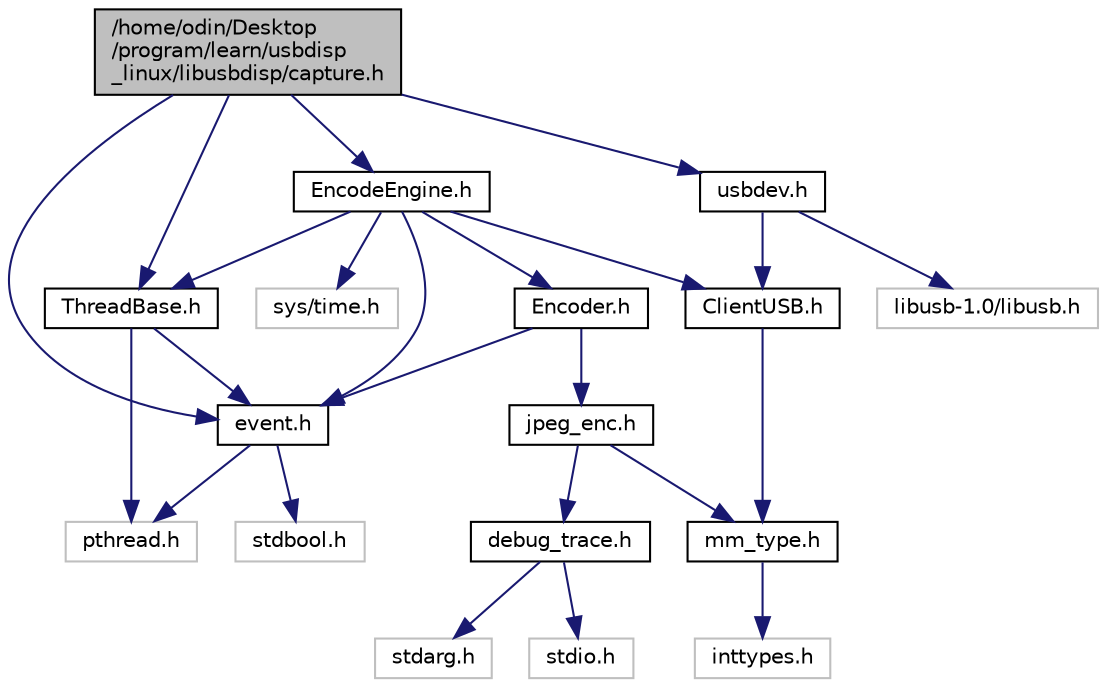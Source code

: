 digraph "/home/odin/Desktop/program/learn/usbdisp_linux/libusbdisp/capture.h"
{
 // LATEX_PDF_SIZE
  edge [fontname="Helvetica",fontsize="10",labelfontname="Helvetica",labelfontsize="10"];
  node [fontname="Helvetica",fontsize="10",shape=record];
  Node1 [label="/home/odin/Desktop\l/program/learn/usbdisp\l_linux/libusbdisp/capture.h",height=0.2,width=0.4,color="black", fillcolor="grey75", style="filled", fontcolor="black",tooltip=" "];
  Node1 -> Node2 [color="midnightblue",fontsize="10",style="solid"];
  Node2 [label="ThreadBase.h",height=0.2,width=0.4,color="black", fillcolor="white", style="filled",URL="$ThreadBase_8h.html",tooltip=" "];
  Node2 -> Node3 [color="midnightblue",fontsize="10",style="solid"];
  Node3 [label="pthread.h",height=0.2,width=0.4,color="grey75", fillcolor="white", style="filled",tooltip=" "];
  Node2 -> Node4 [color="midnightblue",fontsize="10",style="solid"];
  Node4 [label="event.h",height=0.2,width=0.4,color="black", fillcolor="white", style="filled",URL="$event_8h.html",tooltip=" "];
  Node4 -> Node3 [color="midnightblue",fontsize="10",style="solid"];
  Node4 -> Node5 [color="midnightblue",fontsize="10",style="solid"];
  Node5 [label="stdbool.h",height=0.2,width=0.4,color="grey75", fillcolor="white", style="filled",tooltip=" "];
  Node1 -> Node4 [color="midnightblue",fontsize="10",style="solid"];
  Node1 -> Node6 [color="midnightblue",fontsize="10",style="solid"];
  Node6 [label="usbdev.h",height=0.2,width=0.4,color="black", fillcolor="white", style="filled",URL="$usbdev_8h.html",tooltip=" "];
  Node6 -> Node7 [color="midnightblue",fontsize="10",style="solid"];
  Node7 [label="ClientUSB.h",height=0.2,width=0.4,color="black", fillcolor="white", style="filled",URL="$ClientUSB_8h.html",tooltip=" "];
  Node7 -> Node8 [color="midnightblue",fontsize="10",style="solid"];
  Node8 [label="mm_type.h",height=0.2,width=0.4,color="black", fillcolor="white", style="filled",URL="$mm__type_8h.html",tooltip=" "];
  Node8 -> Node9 [color="midnightblue",fontsize="10",style="solid"];
  Node9 [label="inttypes.h",height=0.2,width=0.4,color="grey75", fillcolor="white", style="filled",tooltip=" "];
  Node6 -> Node10 [color="midnightblue",fontsize="10",style="solid"];
  Node10 [label="libusb-1.0/libusb.h",height=0.2,width=0.4,color="grey75", fillcolor="white", style="filled",tooltip=" "];
  Node1 -> Node11 [color="midnightblue",fontsize="10",style="solid"];
  Node11 [label="EncodeEngine.h",height=0.2,width=0.4,color="black", fillcolor="white", style="filled",URL="$EncodeEngine_8h.html",tooltip=" "];
  Node11 -> Node2 [color="midnightblue",fontsize="10",style="solid"];
  Node11 -> Node4 [color="midnightblue",fontsize="10",style="solid"];
  Node11 -> Node7 [color="midnightblue",fontsize="10",style="solid"];
  Node11 -> Node12 [color="midnightblue",fontsize="10",style="solid"];
  Node12 [label="Encoder.h",height=0.2,width=0.4,color="black", fillcolor="white", style="filled",URL="$Encoder_8h.html",tooltip=" "];
  Node12 -> Node4 [color="midnightblue",fontsize="10",style="solid"];
  Node12 -> Node13 [color="midnightblue",fontsize="10",style="solid"];
  Node13 [label="jpeg_enc.h",height=0.2,width=0.4,color="black", fillcolor="white", style="filled",URL="$jpeg__enc_8h.html",tooltip=" "];
  Node13 -> Node8 [color="midnightblue",fontsize="10",style="solid"];
  Node13 -> Node14 [color="midnightblue",fontsize="10",style="solid"];
  Node14 [label="debug_trace.h",height=0.2,width=0.4,color="black", fillcolor="white", style="filled",URL="$debug__trace_8h.html",tooltip=" "];
  Node14 -> Node15 [color="midnightblue",fontsize="10",style="solid"];
  Node15 [label="stdio.h",height=0.2,width=0.4,color="grey75", fillcolor="white", style="filled",tooltip=" "];
  Node14 -> Node16 [color="midnightblue",fontsize="10",style="solid"];
  Node16 [label="stdarg.h",height=0.2,width=0.4,color="grey75", fillcolor="white", style="filled",tooltip=" "];
  Node11 -> Node17 [color="midnightblue",fontsize="10",style="solid"];
  Node17 [label="sys/time.h",height=0.2,width=0.4,color="grey75", fillcolor="white", style="filled",tooltip=" "];
}
